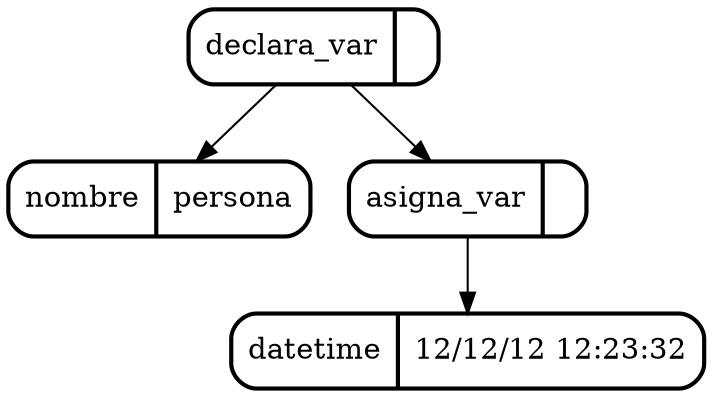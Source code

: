 digraph G {
node[shape=Mrecord]
3[label="declara_var | ",style=bold]
4[label="nombre | persona",style=bold]
{3}->{4}
2[label="asigna_var | ",style=bold]
{3}->{2}
1[label="datetime | 12/12/12                    12:23:32",style=bold]
{2}->{1}

}